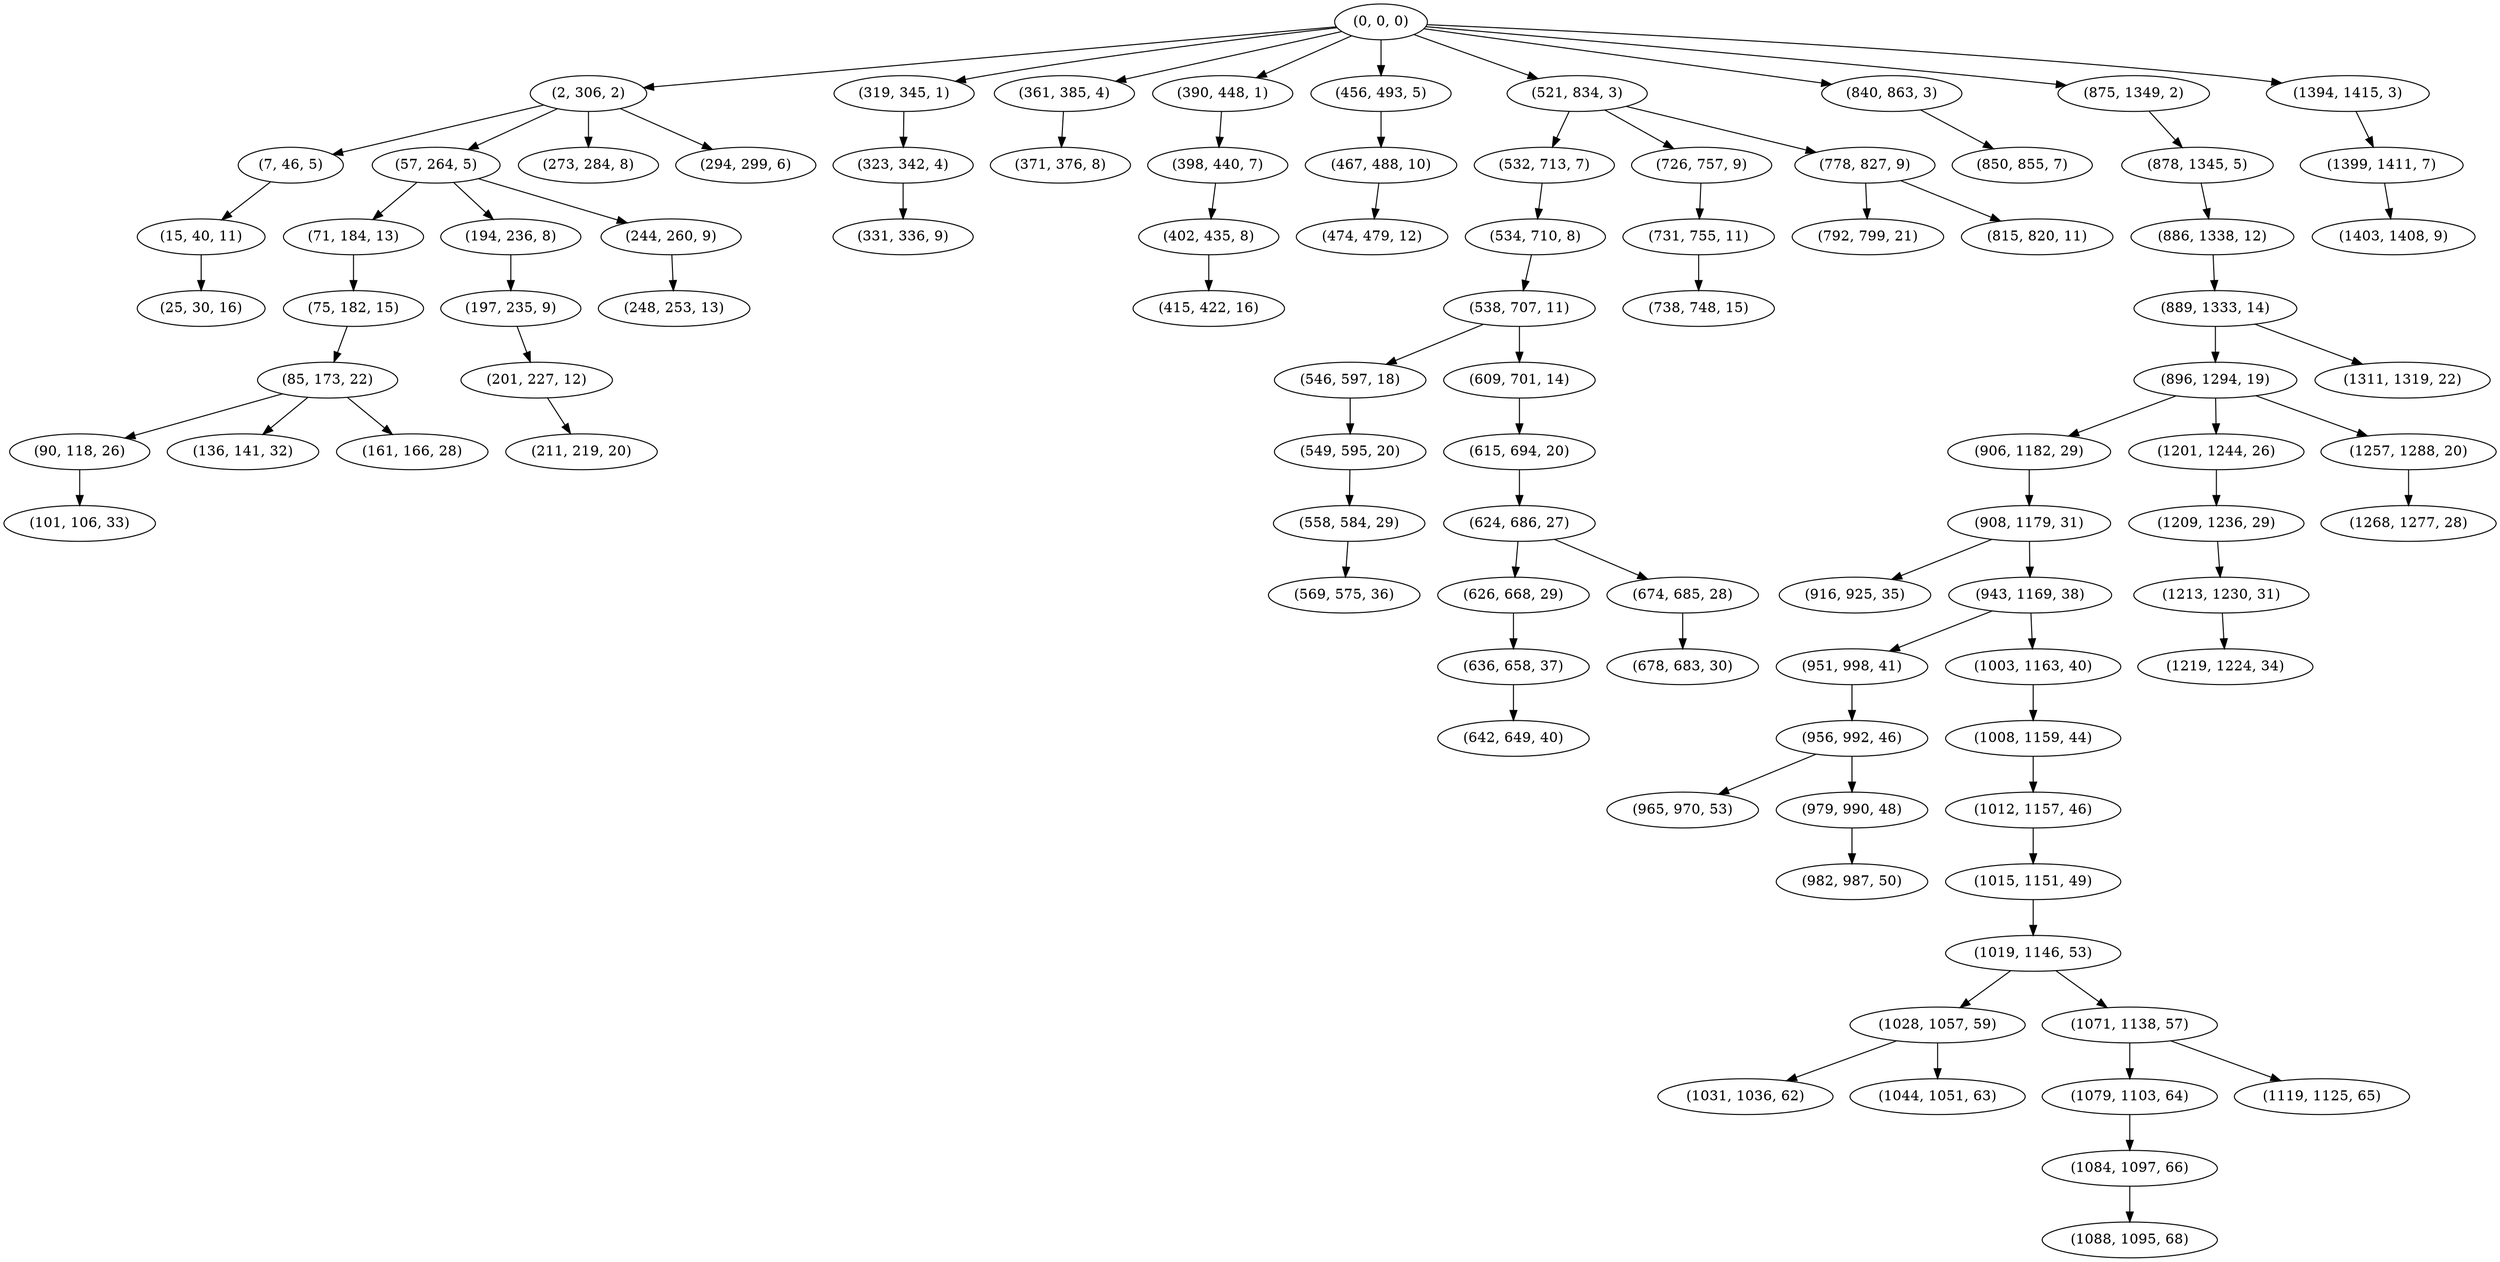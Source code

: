 digraph tree {
    "(0, 0, 0)";
    "(2, 306, 2)";
    "(7, 46, 5)";
    "(15, 40, 11)";
    "(25, 30, 16)";
    "(57, 264, 5)";
    "(71, 184, 13)";
    "(75, 182, 15)";
    "(85, 173, 22)";
    "(90, 118, 26)";
    "(101, 106, 33)";
    "(136, 141, 32)";
    "(161, 166, 28)";
    "(194, 236, 8)";
    "(197, 235, 9)";
    "(201, 227, 12)";
    "(211, 219, 20)";
    "(244, 260, 9)";
    "(248, 253, 13)";
    "(273, 284, 8)";
    "(294, 299, 6)";
    "(319, 345, 1)";
    "(323, 342, 4)";
    "(331, 336, 9)";
    "(361, 385, 4)";
    "(371, 376, 8)";
    "(390, 448, 1)";
    "(398, 440, 7)";
    "(402, 435, 8)";
    "(415, 422, 16)";
    "(456, 493, 5)";
    "(467, 488, 10)";
    "(474, 479, 12)";
    "(521, 834, 3)";
    "(532, 713, 7)";
    "(534, 710, 8)";
    "(538, 707, 11)";
    "(546, 597, 18)";
    "(549, 595, 20)";
    "(558, 584, 29)";
    "(569, 575, 36)";
    "(609, 701, 14)";
    "(615, 694, 20)";
    "(624, 686, 27)";
    "(626, 668, 29)";
    "(636, 658, 37)";
    "(642, 649, 40)";
    "(674, 685, 28)";
    "(678, 683, 30)";
    "(726, 757, 9)";
    "(731, 755, 11)";
    "(738, 748, 15)";
    "(778, 827, 9)";
    "(792, 799, 21)";
    "(815, 820, 11)";
    "(840, 863, 3)";
    "(850, 855, 7)";
    "(875, 1349, 2)";
    "(878, 1345, 5)";
    "(886, 1338, 12)";
    "(889, 1333, 14)";
    "(896, 1294, 19)";
    "(906, 1182, 29)";
    "(908, 1179, 31)";
    "(916, 925, 35)";
    "(943, 1169, 38)";
    "(951, 998, 41)";
    "(956, 992, 46)";
    "(965, 970, 53)";
    "(979, 990, 48)";
    "(982, 987, 50)";
    "(1003, 1163, 40)";
    "(1008, 1159, 44)";
    "(1012, 1157, 46)";
    "(1015, 1151, 49)";
    "(1019, 1146, 53)";
    "(1028, 1057, 59)";
    "(1031, 1036, 62)";
    "(1044, 1051, 63)";
    "(1071, 1138, 57)";
    "(1079, 1103, 64)";
    "(1084, 1097, 66)";
    "(1088, 1095, 68)";
    "(1119, 1125, 65)";
    "(1201, 1244, 26)";
    "(1209, 1236, 29)";
    "(1213, 1230, 31)";
    "(1219, 1224, 34)";
    "(1257, 1288, 20)";
    "(1268, 1277, 28)";
    "(1311, 1319, 22)";
    "(1394, 1415, 3)";
    "(1399, 1411, 7)";
    "(1403, 1408, 9)";
    "(0, 0, 0)" -> "(2, 306, 2)";
    "(0, 0, 0)" -> "(319, 345, 1)";
    "(0, 0, 0)" -> "(361, 385, 4)";
    "(0, 0, 0)" -> "(390, 448, 1)";
    "(0, 0, 0)" -> "(456, 493, 5)";
    "(0, 0, 0)" -> "(521, 834, 3)";
    "(0, 0, 0)" -> "(840, 863, 3)";
    "(0, 0, 0)" -> "(875, 1349, 2)";
    "(0, 0, 0)" -> "(1394, 1415, 3)";
    "(2, 306, 2)" -> "(7, 46, 5)";
    "(2, 306, 2)" -> "(57, 264, 5)";
    "(2, 306, 2)" -> "(273, 284, 8)";
    "(2, 306, 2)" -> "(294, 299, 6)";
    "(7, 46, 5)" -> "(15, 40, 11)";
    "(15, 40, 11)" -> "(25, 30, 16)";
    "(57, 264, 5)" -> "(71, 184, 13)";
    "(57, 264, 5)" -> "(194, 236, 8)";
    "(57, 264, 5)" -> "(244, 260, 9)";
    "(71, 184, 13)" -> "(75, 182, 15)";
    "(75, 182, 15)" -> "(85, 173, 22)";
    "(85, 173, 22)" -> "(90, 118, 26)";
    "(85, 173, 22)" -> "(136, 141, 32)";
    "(85, 173, 22)" -> "(161, 166, 28)";
    "(90, 118, 26)" -> "(101, 106, 33)";
    "(194, 236, 8)" -> "(197, 235, 9)";
    "(197, 235, 9)" -> "(201, 227, 12)";
    "(201, 227, 12)" -> "(211, 219, 20)";
    "(244, 260, 9)" -> "(248, 253, 13)";
    "(319, 345, 1)" -> "(323, 342, 4)";
    "(323, 342, 4)" -> "(331, 336, 9)";
    "(361, 385, 4)" -> "(371, 376, 8)";
    "(390, 448, 1)" -> "(398, 440, 7)";
    "(398, 440, 7)" -> "(402, 435, 8)";
    "(402, 435, 8)" -> "(415, 422, 16)";
    "(456, 493, 5)" -> "(467, 488, 10)";
    "(467, 488, 10)" -> "(474, 479, 12)";
    "(521, 834, 3)" -> "(532, 713, 7)";
    "(521, 834, 3)" -> "(726, 757, 9)";
    "(521, 834, 3)" -> "(778, 827, 9)";
    "(532, 713, 7)" -> "(534, 710, 8)";
    "(534, 710, 8)" -> "(538, 707, 11)";
    "(538, 707, 11)" -> "(546, 597, 18)";
    "(538, 707, 11)" -> "(609, 701, 14)";
    "(546, 597, 18)" -> "(549, 595, 20)";
    "(549, 595, 20)" -> "(558, 584, 29)";
    "(558, 584, 29)" -> "(569, 575, 36)";
    "(609, 701, 14)" -> "(615, 694, 20)";
    "(615, 694, 20)" -> "(624, 686, 27)";
    "(624, 686, 27)" -> "(626, 668, 29)";
    "(624, 686, 27)" -> "(674, 685, 28)";
    "(626, 668, 29)" -> "(636, 658, 37)";
    "(636, 658, 37)" -> "(642, 649, 40)";
    "(674, 685, 28)" -> "(678, 683, 30)";
    "(726, 757, 9)" -> "(731, 755, 11)";
    "(731, 755, 11)" -> "(738, 748, 15)";
    "(778, 827, 9)" -> "(792, 799, 21)";
    "(778, 827, 9)" -> "(815, 820, 11)";
    "(840, 863, 3)" -> "(850, 855, 7)";
    "(875, 1349, 2)" -> "(878, 1345, 5)";
    "(878, 1345, 5)" -> "(886, 1338, 12)";
    "(886, 1338, 12)" -> "(889, 1333, 14)";
    "(889, 1333, 14)" -> "(896, 1294, 19)";
    "(889, 1333, 14)" -> "(1311, 1319, 22)";
    "(896, 1294, 19)" -> "(906, 1182, 29)";
    "(896, 1294, 19)" -> "(1201, 1244, 26)";
    "(896, 1294, 19)" -> "(1257, 1288, 20)";
    "(906, 1182, 29)" -> "(908, 1179, 31)";
    "(908, 1179, 31)" -> "(916, 925, 35)";
    "(908, 1179, 31)" -> "(943, 1169, 38)";
    "(943, 1169, 38)" -> "(951, 998, 41)";
    "(943, 1169, 38)" -> "(1003, 1163, 40)";
    "(951, 998, 41)" -> "(956, 992, 46)";
    "(956, 992, 46)" -> "(965, 970, 53)";
    "(956, 992, 46)" -> "(979, 990, 48)";
    "(979, 990, 48)" -> "(982, 987, 50)";
    "(1003, 1163, 40)" -> "(1008, 1159, 44)";
    "(1008, 1159, 44)" -> "(1012, 1157, 46)";
    "(1012, 1157, 46)" -> "(1015, 1151, 49)";
    "(1015, 1151, 49)" -> "(1019, 1146, 53)";
    "(1019, 1146, 53)" -> "(1028, 1057, 59)";
    "(1019, 1146, 53)" -> "(1071, 1138, 57)";
    "(1028, 1057, 59)" -> "(1031, 1036, 62)";
    "(1028, 1057, 59)" -> "(1044, 1051, 63)";
    "(1071, 1138, 57)" -> "(1079, 1103, 64)";
    "(1071, 1138, 57)" -> "(1119, 1125, 65)";
    "(1079, 1103, 64)" -> "(1084, 1097, 66)";
    "(1084, 1097, 66)" -> "(1088, 1095, 68)";
    "(1201, 1244, 26)" -> "(1209, 1236, 29)";
    "(1209, 1236, 29)" -> "(1213, 1230, 31)";
    "(1213, 1230, 31)" -> "(1219, 1224, 34)";
    "(1257, 1288, 20)" -> "(1268, 1277, 28)";
    "(1394, 1415, 3)" -> "(1399, 1411, 7)";
    "(1399, 1411, 7)" -> "(1403, 1408, 9)";
}
